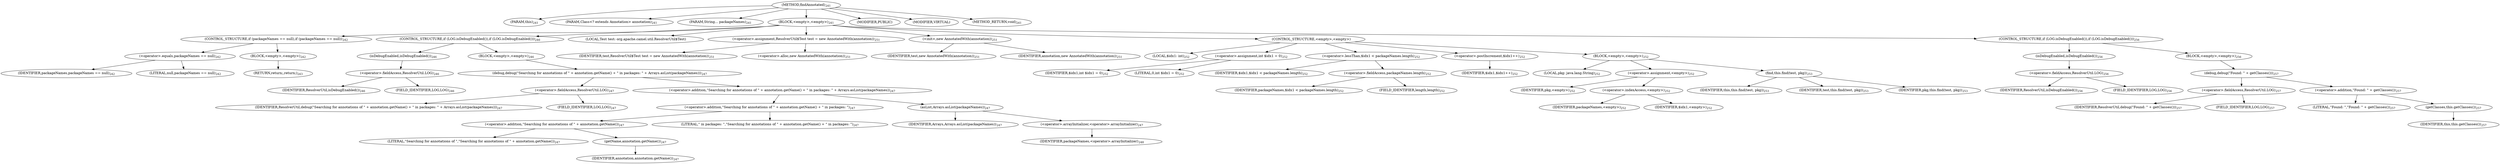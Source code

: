 digraph "findAnnotated" {  
"352" [label = <(METHOD,findAnnotated)<SUB>241</SUB>> ]
"45" [label = <(PARAM,this)<SUB>241</SUB>> ]
"353" [label = <(PARAM,Class&lt;? extends Annotation&gt; annotation)<SUB>241</SUB>> ]
"354" [label = <(PARAM,String... packageNames)<SUB>241</SUB>> ]
"355" [label = <(BLOCK,&lt;empty&gt;,&lt;empty&gt;)<SUB>241</SUB>> ]
"356" [label = <(CONTROL_STRUCTURE,if (packageNames == null),if (packageNames == null))<SUB>242</SUB>> ]
"357" [label = <(&lt;operator&gt;.equals,packageNames == null)<SUB>242</SUB>> ]
"358" [label = <(IDENTIFIER,packageNames,packageNames == null)<SUB>242</SUB>> ]
"359" [label = <(LITERAL,null,packageNames == null)<SUB>242</SUB>> ]
"360" [label = <(BLOCK,&lt;empty&gt;,&lt;empty&gt;)<SUB>242</SUB>> ]
"361" [label = <(RETURN,return;,return;)<SUB>243</SUB>> ]
"362" [label = <(CONTROL_STRUCTURE,if (LOG.isDebugEnabled()),if (LOG.isDebugEnabled()))<SUB>246</SUB>> ]
"363" [label = <(isDebugEnabled,isDebugEnabled())<SUB>246</SUB>> ]
"364" [label = <(&lt;operator&gt;.fieldAccess,ResolverUtil.LOG)<SUB>246</SUB>> ]
"365" [label = <(IDENTIFIER,ResolverUtil,isDebugEnabled())<SUB>246</SUB>> ]
"366" [label = <(FIELD_IDENTIFIER,LOG,LOG)<SUB>246</SUB>> ]
"367" [label = <(BLOCK,&lt;empty&gt;,&lt;empty&gt;)<SUB>246</SUB>> ]
"368" [label = <(debug,debug(&quot;Searching for annotations of &quot; + annotation.getName() + &quot; in packages: &quot; + Arrays.asList(packageNames)))<SUB>247</SUB>> ]
"369" [label = <(&lt;operator&gt;.fieldAccess,ResolverUtil.LOG)<SUB>247</SUB>> ]
"370" [label = <(IDENTIFIER,ResolverUtil,debug(&quot;Searching for annotations of &quot; + annotation.getName() + &quot; in packages: &quot; + Arrays.asList(packageNames)))<SUB>247</SUB>> ]
"371" [label = <(FIELD_IDENTIFIER,LOG,LOG)<SUB>247</SUB>> ]
"372" [label = <(&lt;operator&gt;.addition,&quot;Searching for annotations of &quot; + annotation.getName() + &quot; in packages: &quot; + Arrays.asList(packageNames))<SUB>247</SUB>> ]
"373" [label = <(&lt;operator&gt;.addition,&quot;Searching for annotations of &quot; + annotation.getName() + &quot; in packages: &quot;)<SUB>247</SUB>> ]
"374" [label = <(&lt;operator&gt;.addition,&quot;Searching for annotations of &quot; + annotation.getName())<SUB>247</SUB>> ]
"375" [label = <(LITERAL,&quot;Searching for annotations of &quot;,&quot;Searching for annotations of &quot; + annotation.getName())<SUB>247</SUB>> ]
"376" [label = <(getName,annotation.getName())<SUB>247</SUB>> ]
"377" [label = <(IDENTIFIER,annotation,annotation.getName())<SUB>247</SUB>> ]
"378" [label = <(LITERAL,&quot; in packages: &quot;,&quot;Searching for annotations of &quot; + annotation.getName() + &quot; in packages: &quot;)<SUB>247</SUB>> ]
"379" [label = <(asList,Arrays.asList(packageNames))<SUB>247</SUB>> ]
"380" [label = <(IDENTIFIER,Arrays,Arrays.asList(packageNames))<SUB>247</SUB>> ]
"381" [label = <(&lt;operator&gt;.arrayInitializer,&lt;operator&gt;.arrayInitializer)<SUB>247</SUB>> ]
"382" [label = <(IDENTIFIER,packageNames,&lt;operator&gt;.arrayInitializer)<SUB>248</SUB>> ]
"43" [label = <(LOCAL,Test test: org.apache.camel.util.ResolverUtil$Test)> ]
"383" [label = <(&lt;operator&gt;.assignment,ResolverUtil$Test test = new AnnotatedWith(annotation))<SUB>251</SUB>> ]
"384" [label = <(IDENTIFIER,test,ResolverUtil$Test test = new AnnotatedWith(annotation))<SUB>251</SUB>> ]
"385" [label = <(&lt;operator&gt;.alloc,new AnnotatedWith(annotation))<SUB>251</SUB>> ]
"386" [label = <(&lt;init&gt;,new AnnotatedWith(annotation))<SUB>251</SUB>> ]
"42" [label = <(IDENTIFIER,test,new AnnotatedWith(annotation))<SUB>251</SUB>> ]
"387" [label = <(IDENTIFIER,annotation,new AnnotatedWith(annotation))<SUB>251</SUB>> ]
"388" [label = <(CONTROL_STRUCTURE,&lt;empty&gt;,&lt;empty&gt;)> ]
"389" [label = <(LOCAL,$idx1: int)<SUB>252</SUB>> ]
"390" [label = <(&lt;operator&gt;.assignment,int $idx1 = 0)<SUB>252</SUB>> ]
"391" [label = <(IDENTIFIER,$idx1,int $idx1 = 0)<SUB>252</SUB>> ]
"392" [label = <(LITERAL,0,int $idx1 = 0)<SUB>252</SUB>> ]
"393" [label = <(&lt;operator&gt;.lessThan,$idx1 &lt; packageNames.length)<SUB>252</SUB>> ]
"394" [label = <(IDENTIFIER,$idx1,$idx1 &lt; packageNames.length)<SUB>252</SUB>> ]
"395" [label = <(&lt;operator&gt;.fieldAccess,packageNames.length)<SUB>252</SUB>> ]
"396" [label = <(IDENTIFIER,packageNames,$idx1 &lt; packageNames.length)<SUB>252</SUB>> ]
"397" [label = <(FIELD_IDENTIFIER,length,length)<SUB>252</SUB>> ]
"398" [label = <(&lt;operator&gt;.postIncrement,$idx1++)<SUB>252</SUB>> ]
"399" [label = <(IDENTIFIER,$idx1,$idx1++)<SUB>252</SUB>> ]
"400" [label = <(BLOCK,&lt;empty&gt;,&lt;empty&gt;)<SUB>252</SUB>> ]
"401" [label = <(LOCAL,pkg: java.lang.String)<SUB>252</SUB>> ]
"402" [label = <(&lt;operator&gt;.assignment,&lt;empty&gt;)<SUB>252</SUB>> ]
"403" [label = <(IDENTIFIER,pkg,&lt;empty&gt;)<SUB>252</SUB>> ]
"404" [label = <(&lt;operator&gt;.indexAccess,&lt;empty&gt;)<SUB>252</SUB>> ]
"405" [label = <(IDENTIFIER,packageNames,&lt;empty&gt;)<SUB>252</SUB>> ]
"406" [label = <(IDENTIFIER,$idx1,&lt;empty&gt;)<SUB>252</SUB>> ]
"407" [label = <(find,this.find(test, pkg))<SUB>253</SUB>> ]
"44" [label = <(IDENTIFIER,this,this.find(test, pkg))<SUB>253</SUB>> ]
"408" [label = <(IDENTIFIER,test,this.find(test, pkg))<SUB>253</SUB>> ]
"409" [label = <(IDENTIFIER,pkg,this.find(test, pkg))<SUB>253</SUB>> ]
"410" [label = <(CONTROL_STRUCTURE,if (LOG.isDebugEnabled()),if (LOG.isDebugEnabled()))<SUB>256</SUB>> ]
"411" [label = <(isDebugEnabled,isDebugEnabled())<SUB>256</SUB>> ]
"412" [label = <(&lt;operator&gt;.fieldAccess,ResolverUtil.LOG)<SUB>256</SUB>> ]
"413" [label = <(IDENTIFIER,ResolverUtil,isDebugEnabled())<SUB>256</SUB>> ]
"414" [label = <(FIELD_IDENTIFIER,LOG,LOG)<SUB>256</SUB>> ]
"415" [label = <(BLOCK,&lt;empty&gt;,&lt;empty&gt;)<SUB>256</SUB>> ]
"416" [label = <(debug,debug(&quot;Found: &quot; + getClasses()))<SUB>257</SUB>> ]
"417" [label = <(&lt;operator&gt;.fieldAccess,ResolverUtil.LOG)<SUB>257</SUB>> ]
"418" [label = <(IDENTIFIER,ResolverUtil,debug(&quot;Found: &quot; + getClasses()))<SUB>257</SUB>> ]
"419" [label = <(FIELD_IDENTIFIER,LOG,LOG)<SUB>257</SUB>> ]
"420" [label = <(&lt;operator&gt;.addition,&quot;Found: &quot; + getClasses())<SUB>257</SUB>> ]
"421" [label = <(LITERAL,&quot;Found: &quot;,&quot;Found: &quot; + getClasses())<SUB>257</SUB>> ]
"422" [label = <(getClasses,this.getClasses())<SUB>257</SUB>> ]
"46" [label = <(IDENTIFIER,this,this.getClasses())<SUB>257</SUB>> ]
"423" [label = <(MODIFIER,PUBLIC)> ]
"424" [label = <(MODIFIER,VIRTUAL)> ]
"425" [label = <(METHOD_RETURN,void)<SUB>241</SUB>> ]
  "352" -> "45" 
  "352" -> "353" 
  "352" -> "354" 
  "352" -> "355" 
  "352" -> "423" 
  "352" -> "424" 
  "352" -> "425" 
  "355" -> "356" 
  "355" -> "362" 
  "355" -> "43" 
  "355" -> "383" 
  "355" -> "386" 
  "355" -> "388" 
  "355" -> "410" 
  "356" -> "357" 
  "356" -> "360" 
  "357" -> "358" 
  "357" -> "359" 
  "360" -> "361" 
  "362" -> "363" 
  "362" -> "367" 
  "363" -> "364" 
  "364" -> "365" 
  "364" -> "366" 
  "367" -> "368" 
  "368" -> "369" 
  "368" -> "372" 
  "369" -> "370" 
  "369" -> "371" 
  "372" -> "373" 
  "372" -> "379" 
  "373" -> "374" 
  "373" -> "378" 
  "374" -> "375" 
  "374" -> "376" 
  "376" -> "377" 
  "379" -> "380" 
  "379" -> "381" 
  "381" -> "382" 
  "383" -> "384" 
  "383" -> "385" 
  "386" -> "42" 
  "386" -> "387" 
  "388" -> "389" 
  "388" -> "390" 
  "388" -> "393" 
  "388" -> "398" 
  "388" -> "400" 
  "390" -> "391" 
  "390" -> "392" 
  "393" -> "394" 
  "393" -> "395" 
  "395" -> "396" 
  "395" -> "397" 
  "398" -> "399" 
  "400" -> "401" 
  "400" -> "402" 
  "400" -> "407" 
  "402" -> "403" 
  "402" -> "404" 
  "404" -> "405" 
  "404" -> "406" 
  "407" -> "44" 
  "407" -> "408" 
  "407" -> "409" 
  "410" -> "411" 
  "410" -> "415" 
  "411" -> "412" 
  "412" -> "413" 
  "412" -> "414" 
  "415" -> "416" 
  "416" -> "417" 
  "416" -> "420" 
  "417" -> "418" 
  "417" -> "419" 
  "420" -> "421" 
  "420" -> "422" 
  "422" -> "46" 
}
